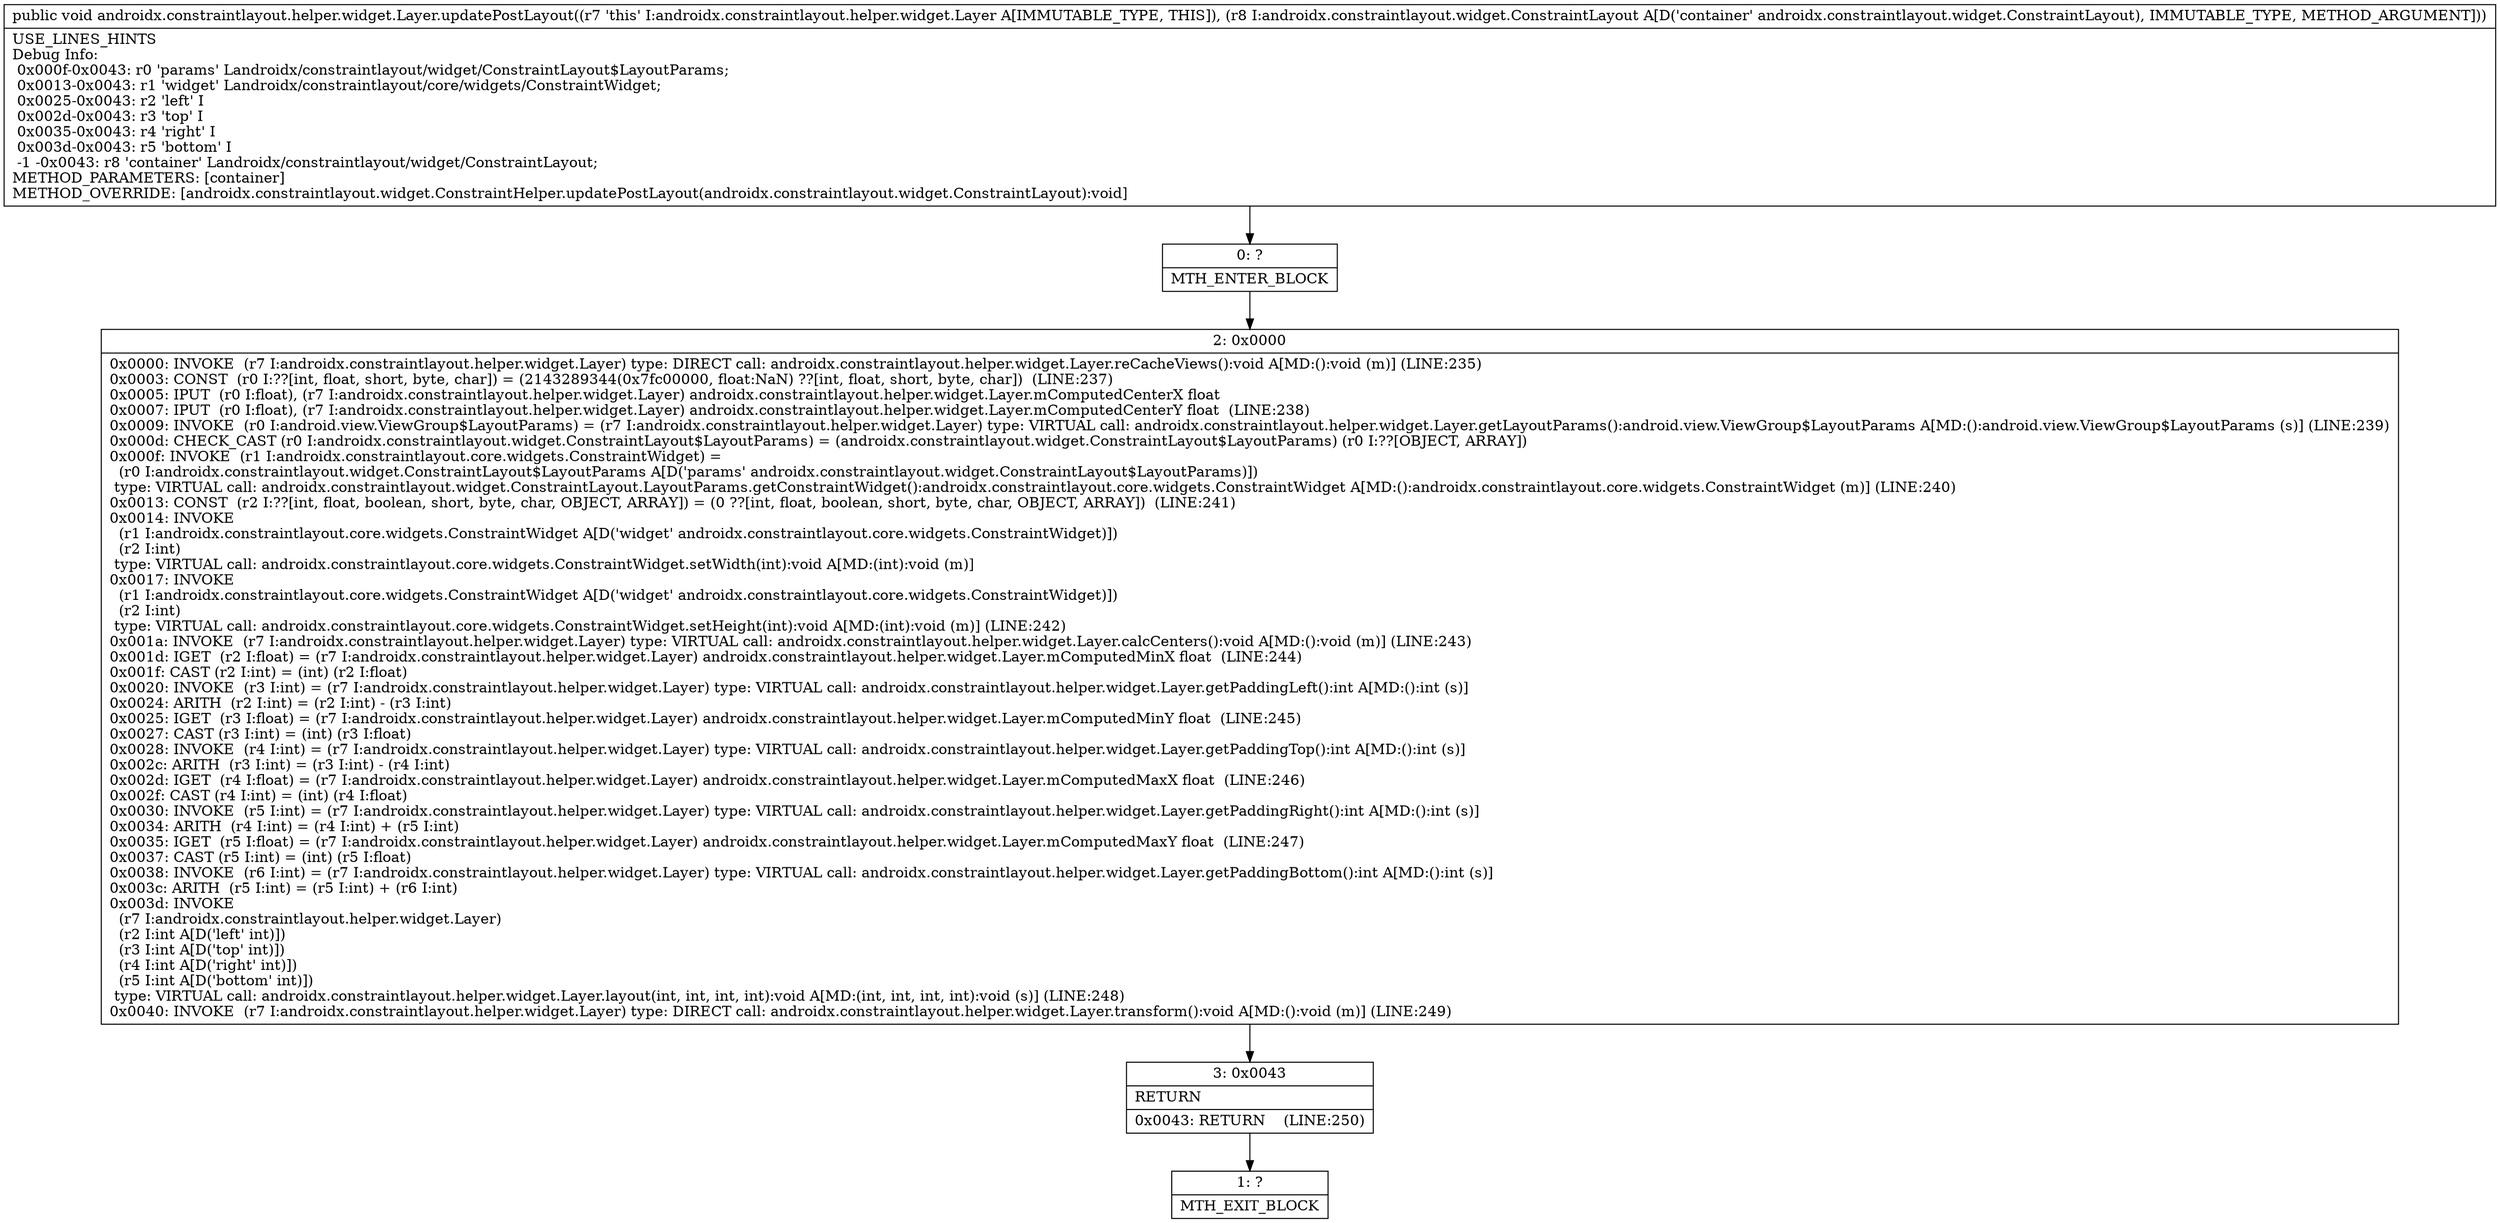 digraph "CFG forandroidx.constraintlayout.helper.widget.Layer.updatePostLayout(Landroidx\/constraintlayout\/widget\/ConstraintLayout;)V" {
Node_0 [shape=record,label="{0\:\ ?|MTH_ENTER_BLOCK\l}"];
Node_2 [shape=record,label="{2\:\ 0x0000|0x0000: INVOKE  (r7 I:androidx.constraintlayout.helper.widget.Layer) type: DIRECT call: androidx.constraintlayout.helper.widget.Layer.reCacheViews():void A[MD:():void (m)] (LINE:235)\l0x0003: CONST  (r0 I:??[int, float, short, byte, char]) = (2143289344(0x7fc00000, float:NaN) ??[int, float, short, byte, char])  (LINE:237)\l0x0005: IPUT  (r0 I:float), (r7 I:androidx.constraintlayout.helper.widget.Layer) androidx.constraintlayout.helper.widget.Layer.mComputedCenterX float \l0x0007: IPUT  (r0 I:float), (r7 I:androidx.constraintlayout.helper.widget.Layer) androidx.constraintlayout.helper.widget.Layer.mComputedCenterY float  (LINE:238)\l0x0009: INVOKE  (r0 I:android.view.ViewGroup$LayoutParams) = (r7 I:androidx.constraintlayout.helper.widget.Layer) type: VIRTUAL call: androidx.constraintlayout.helper.widget.Layer.getLayoutParams():android.view.ViewGroup$LayoutParams A[MD:():android.view.ViewGroup$LayoutParams (s)] (LINE:239)\l0x000d: CHECK_CAST (r0 I:androidx.constraintlayout.widget.ConstraintLayout$LayoutParams) = (androidx.constraintlayout.widget.ConstraintLayout$LayoutParams) (r0 I:??[OBJECT, ARRAY]) \l0x000f: INVOKE  (r1 I:androidx.constraintlayout.core.widgets.ConstraintWidget) = \l  (r0 I:androidx.constraintlayout.widget.ConstraintLayout$LayoutParams A[D('params' androidx.constraintlayout.widget.ConstraintLayout$LayoutParams)])\l type: VIRTUAL call: androidx.constraintlayout.widget.ConstraintLayout.LayoutParams.getConstraintWidget():androidx.constraintlayout.core.widgets.ConstraintWidget A[MD:():androidx.constraintlayout.core.widgets.ConstraintWidget (m)] (LINE:240)\l0x0013: CONST  (r2 I:??[int, float, boolean, short, byte, char, OBJECT, ARRAY]) = (0 ??[int, float, boolean, short, byte, char, OBJECT, ARRAY])  (LINE:241)\l0x0014: INVOKE  \l  (r1 I:androidx.constraintlayout.core.widgets.ConstraintWidget A[D('widget' androidx.constraintlayout.core.widgets.ConstraintWidget)])\l  (r2 I:int)\l type: VIRTUAL call: androidx.constraintlayout.core.widgets.ConstraintWidget.setWidth(int):void A[MD:(int):void (m)]\l0x0017: INVOKE  \l  (r1 I:androidx.constraintlayout.core.widgets.ConstraintWidget A[D('widget' androidx.constraintlayout.core.widgets.ConstraintWidget)])\l  (r2 I:int)\l type: VIRTUAL call: androidx.constraintlayout.core.widgets.ConstraintWidget.setHeight(int):void A[MD:(int):void (m)] (LINE:242)\l0x001a: INVOKE  (r7 I:androidx.constraintlayout.helper.widget.Layer) type: VIRTUAL call: androidx.constraintlayout.helper.widget.Layer.calcCenters():void A[MD:():void (m)] (LINE:243)\l0x001d: IGET  (r2 I:float) = (r7 I:androidx.constraintlayout.helper.widget.Layer) androidx.constraintlayout.helper.widget.Layer.mComputedMinX float  (LINE:244)\l0x001f: CAST (r2 I:int) = (int) (r2 I:float) \l0x0020: INVOKE  (r3 I:int) = (r7 I:androidx.constraintlayout.helper.widget.Layer) type: VIRTUAL call: androidx.constraintlayout.helper.widget.Layer.getPaddingLeft():int A[MD:():int (s)]\l0x0024: ARITH  (r2 I:int) = (r2 I:int) \- (r3 I:int) \l0x0025: IGET  (r3 I:float) = (r7 I:androidx.constraintlayout.helper.widget.Layer) androidx.constraintlayout.helper.widget.Layer.mComputedMinY float  (LINE:245)\l0x0027: CAST (r3 I:int) = (int) (r3 I:float) \l0x0028: INVOKE  (r4 I:int) = (r7 I:androidx.constraintlayout.helper.widget.Layer) type: VIRTUAL call: androidx.constraintlayout.helper.widget.Layer.getPaddingTop():int A[MD:():int (s)]\l0x002c: ARITH  (r3 I:int) = (r3 I:int) \- (r4 I:int) \l0x002d: IGET  (r4 I:float) = (r7 I:androidx.constraintlayout.helper.widget.Layer) androidx.constraintlayout.helper.widget.Layer.mComputedMaxX float  (LINE:246)\l0x002f: CAST (r4 I:int) = (int) (r4 I:float) \l0x0030: INVOKE  (r5 I:int) = (r7 I:androidx.constraintlayout.helper.widget.Layer) type: VIRTUAL call: androidx.constraintlayout.helper.widget.Layer.getPaddingRight():int A[MD:():int (s)]\l0x0034: ARITH  (r4 I:int) = (r4 I:int) + (r5 I:int) \l0x0035: IGET  (r5 I:float) = (r7 I:androidx.constraintlayout.helper.widget.Layer) androidx.constraintlayout.helper.widget.Layer.mComputedMaxY float  (LINE:247)\l0x0037: CAST (r5 I:int) = (int) (r5 I:float) \l0x0038: INVOKE  (r6 I:int) = (r7 I:androidx.constraintlayout.helper.widget.Layer) type: VIRTUAL call: androidx.constraintlayout.helper.widget.Layer.getPaddingBottom():int A[MD:():int (s)]\l0x003c: ARITH  (r5 I:int) = (r5 I:int) + (r6 I:int) \l0x003d: INVOKE  \l  (r7 I:androidx.constraintlayout.helper.widget.Layer)\l  (r2 I:int A[D('left' int)])\l  (r3 I:int A[D('top' int)])\l  (r4 I:int A[D('right' int)])\l  (r5 I:int A[D('bottom' int)])\l type: VIRTUAL call: androidx.constraintlayout.helper.widget.Layer.layout(int, int, int, int):void A[MD:(int, int, int, int):void (s)] (LINE:248)\l0x0040: INVOKE  (r7 I:androidx.constraintlayout.helper.widget.Layer) type: DIRECT call: androidx.constraintlayout.helper.widget.Layer.transform():void A[MD:():void (m)] (LINE:249)\l}"];
Node_3 [shape=record,label="{3\:\ 0x0043|RETURN\l|0x0043: RETURN    (LINE:250)\l}"];
Node_1 [shape=record,label="{1\:\ ?|MTH_EXIT_BLOCK\l}"];
MethodNode[shape=record,label="{public void androidx.constraintlayout.helper.widget.Layer.updatePostLayout((r7 'this' I:androidx.constraintlayout.helper.widget.Layer A[IMMUTABLE_TYPE, THIS]), (r8 I:androidx.constraintlayout.widget.ConstraintLayout A[D('container' androidx.constraintlayout.widget.ConstraintLayout), IMMUTABLE_TYPE, METHOD_ARGUMENT]))  | USE_LINES_HINTS\lDebug Info:\l  0x000f\-0x0043: r0 'params' Landroidx\/constraintlayout\/widget\/ConstraintLayout$LayoutParams;\l  0x0013\-0x0043: r1 'widget' Landroidx\/constraintlayout\/core\/widgets\/ConstraintWidget;\l  0x0025\-0x0043: r2 'left' I\l  0x002d\-0x0043: r3 'top' I\l  0x0035\-0x0043: r4 'right' I\l  0x003d\-0x0043: r5 'bottom' I\l  \-1 \-0x0043: r8 'container' Landroidx\/constraintlayout\/widget\/ConstraintLayout;\lMETHOD_PARAMETERS: [container]\lMETHOD_OVERRIDE: [androidx.constraintlayout.widget.ConstraintHelper.updatePostLayout(androidx.constraintlayout.widget.ConstraintLayout):void]\l}"];
MethodNode -> Node_0;Node_0 -> Node_2;
Node_2 -> Node_3;
Node_3 -> Node_1;
}

